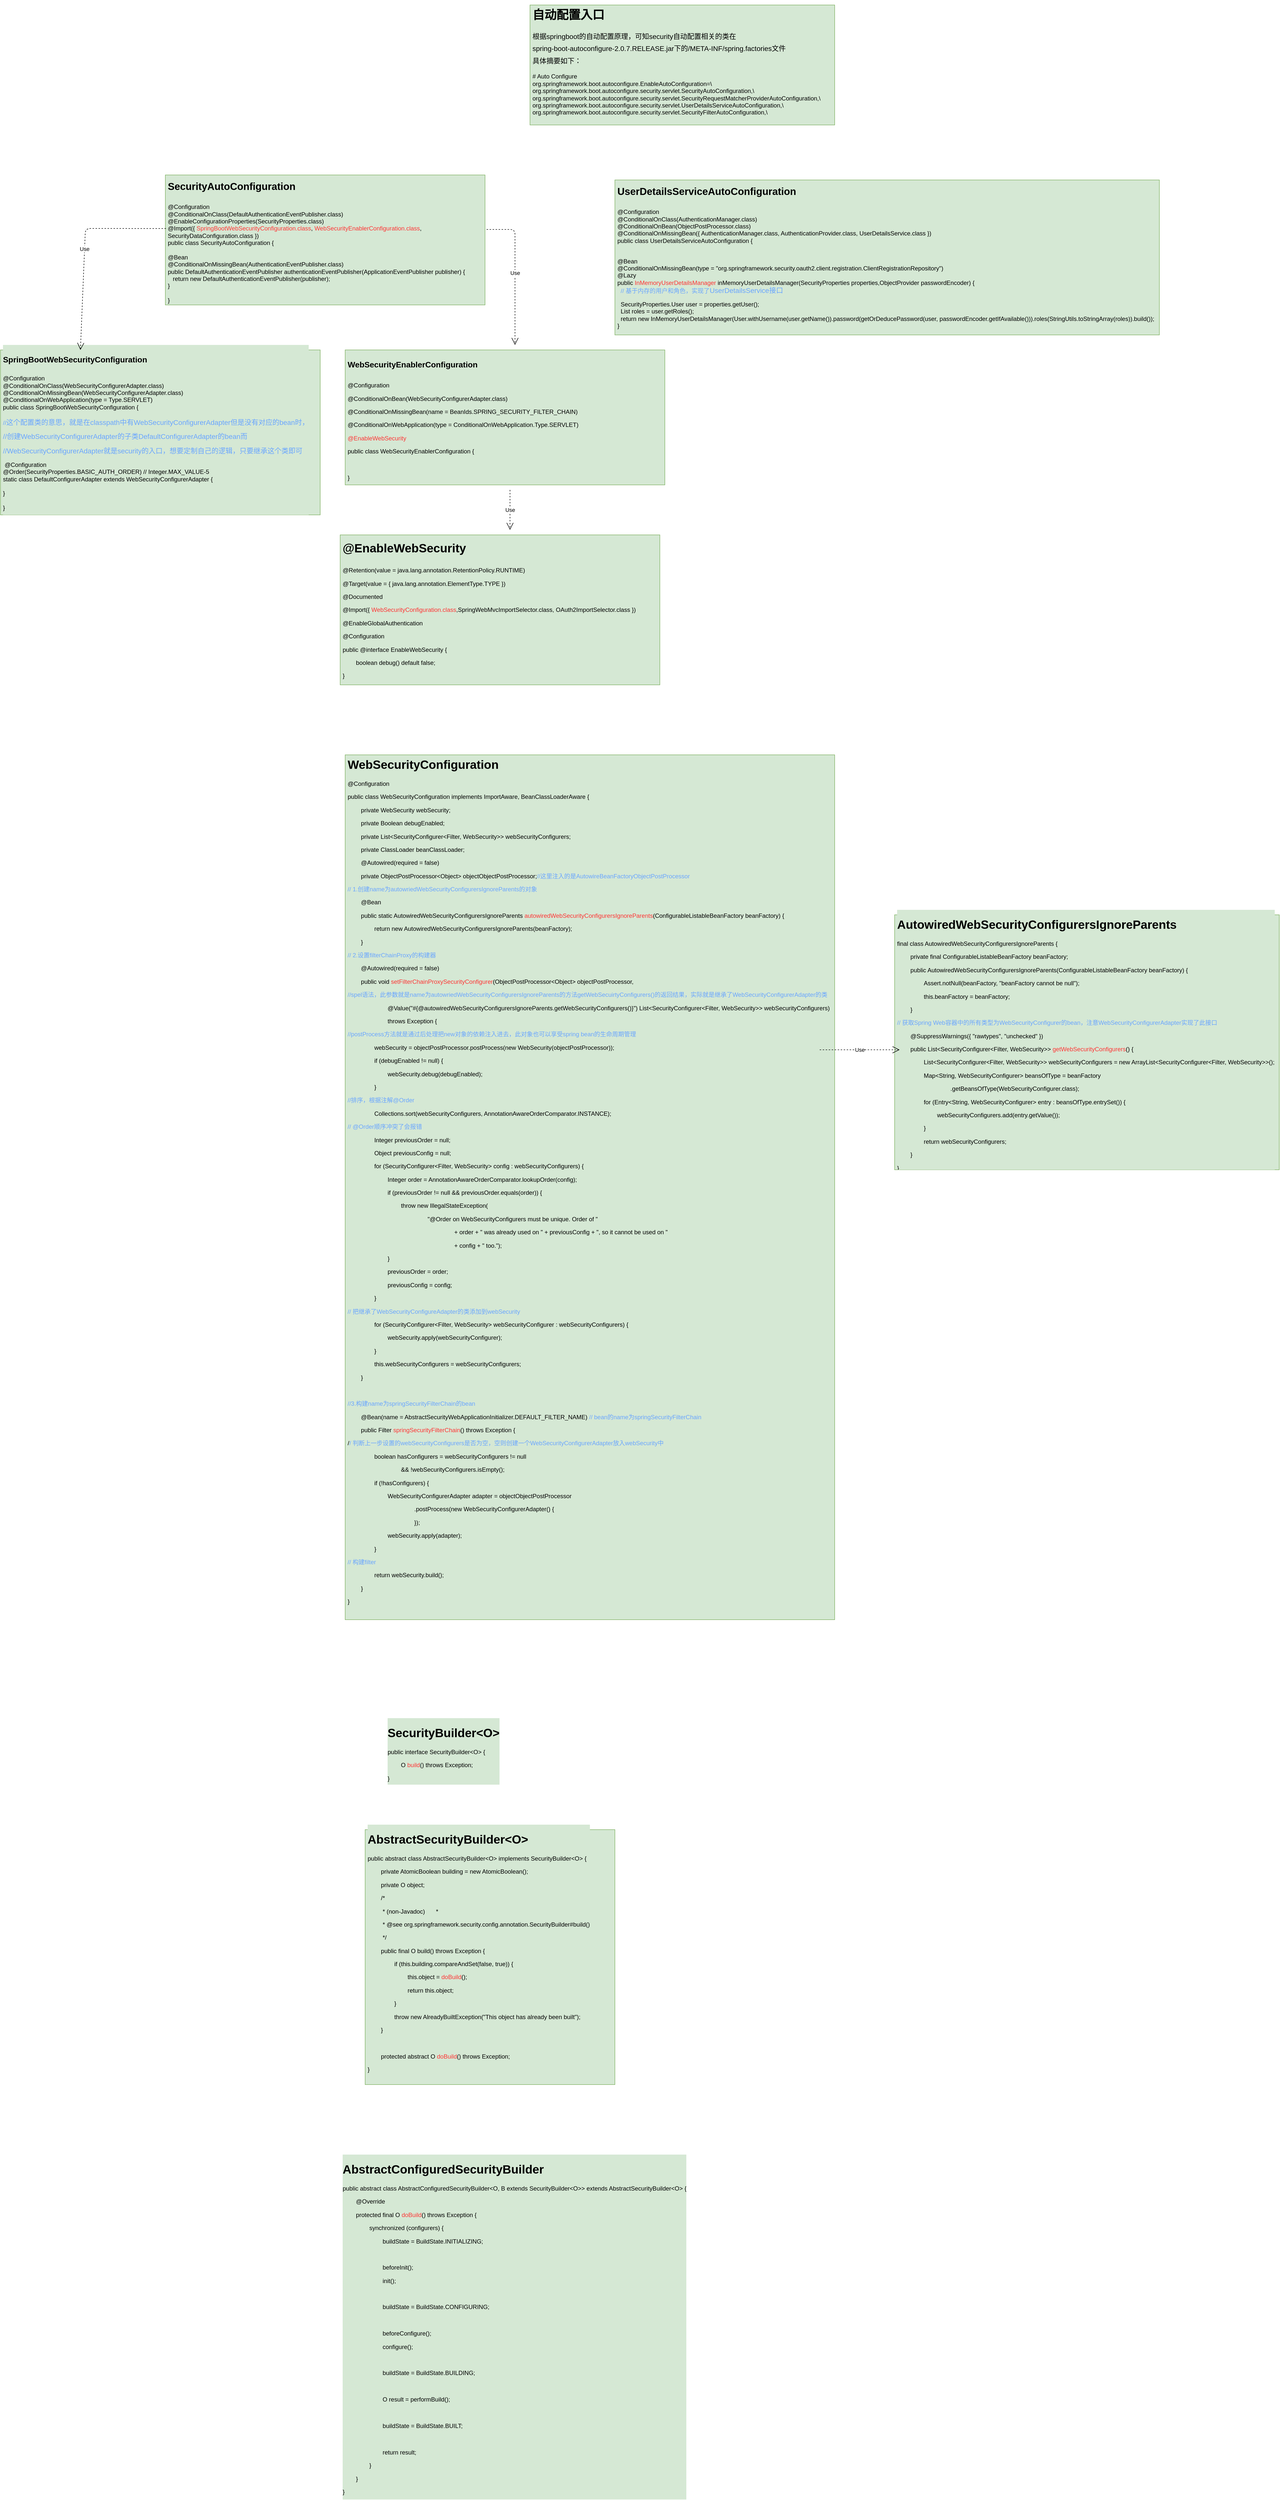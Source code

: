 <mxfile version="11.1.4" type="github"><diagram id="1eZttCqDIOPMZJST1pUl" name="第 1 页"><mxGraphModel dx="3076" dy="1915" grid="1" gridSize="10" guides="1" tooltips="1" connect="1" arrows="1" fold="1" page="1" pageScale="1" pageWidth="827" pageHeight="1169" math="0" shadow="0"><root><mxCell id="0"/><mxCell id="1" parent="0"/><mxCell id="Du53tQ7NTCIzC_m8vytG-2" value="&lt;h1&gt;自动配置入口&lt;/h1&gt;&lt;div style=&quot;white-space: pre-wrap ; line-height: 1.75 ; font-size: 14px&quot;&gt;根据springboot的自动配置原理，可知security自动配置相关的类在&lt;/div&gt;&lt;div style=&quot;white-space: pre-wrap ; line-height: 1.75 ; font-size: 14px&quot;&gt;spring-boot-autoconfigure-2.0.7.RELEASE.jar下的/META-INF/spring.factories文件&lt;/div&gt;&lt;div style=&quot;white-space: pre-wrap ; line-height: 1.75 ; font-size: 14px&quot;&gt;具体摘要如下：&lt;/div&gt;&lt;p&gt;# Auto Configure&lt;br&gt;org.springframework.boot.autoconfigure.EnableAutoConfiguration=\&lt;br&gt;org.springframework.boot.autoconfigure.security.servlet.SecurityAutoConfiguration,\&lt;br&gt;org.springframework.boot.autoconfigure.security.servlet.SecurityRequestMatcherProviderAutoConfiguration,\&lt;br&gt;org.springframework.boot.autoconfigure.security.servlet.UserDetailsServiceAutoConfiguration,\&lt;br&gt;org.springframework.boot.autoconfigure.security.servlet.SecurityFilterAutoConfiguration,\&lt;br&gt;&lt;/p&gt;" style="text;html=1;strokeColor=#82b366;fillColor=#d5e8d4;spacing=5;spacingTop=-20;whiteSpace=wrap;overflow=hidden;rounded=0;align=left;" vertex="1" parent="1"><mxGeometry x="20" y="-50" width="610" height="240" as="geometry"/></mxCell><mxCell id="Du53tQ7NTCIzC_m8vytG-3" value="&lt;h1&gt;&lt;div id=&quot;1073-1565658174867&quot; style=&quot;white-space: pre-wrap ; line-height: 1.75 ; font-size: 14px&quot;&gt;&lt;span style=&quot;font-size: 20px&quot;&gt;SecurityAutoConfiguration&lt;/span&gt;&lt;/div&gt;&lt;/h1&gt;&lt;p&gt;@Configuration&lt;br&gt;@ConditionalOnClass(DefaultAuthenticationEventPublisher.class)&lt;br&gt;@EnableConfigurationProperties(SecurityProperties.class)&lt;br&gt;@Import({ &lt;font color=&quot;#ff3333&quot;&gt;SpringBootWebSecurityConfiguration.class&lt;/font&gt;, &lt;font color=&quot;#ff3333&quot;&gt;WebSecurityEnablerConfiguration.class&lt;/font&gt;,&lt;br&gt;&#9;&#9;SecurityDataConfiguration.class })&lt;br&gt;public class SecurityAutoConfiguration {&lt;br&gt;&lt;br&gt;&#9;@Bean&lt;br&gt;&#9;@ConditionalOnMissingBean(AuthenticationEventPublisher.class)&lt;br&gt;&#9;public DefaultAuthenticationEventPublisher authenticationEventPublisher(ApplicationEventPublisher publisher) {&lt;br&gt;&amp;nbsp; &amp;nbsp;return new DefaultAuthenticationEventPublisher(publisher);&lt;br&gt;&#9;}&lt;br&gt;&lt;br&gt;}&lt;br&gt;&lt;/p&gt;" style="text;html=1;strokeColor=#82b366;fillColor=#d5e8d4;spacing=5;spacingTop=-20;whiteSpace=wrap;overflow=hidden;rounded=0;align=left;" vertex="1" parent="1"><mxGeometry x="-710" y="290" width="640" height="260" as="geometry"/></mxCell><mxCell id="Du53tQ7NTCIzC_m8vytG-6" value="&lt;h1&gt;&lt;div id=&quot;2659-1565657653636&quot; style=&quot;white-space: pre-wrap ; line-height: 1.75 ; font-size: 14px&quot;&gt;&lt;span style=&quot;font-size: 16px&quot;&gt;SpringBootWebSecurityConfiguration&lt;/span&gt;&lt;/div&gt;&lt;/h1&gt;&lt;p&gt;@Configuration&lt;br&gt;@ConditionalOnClass(WebSecurityConfigurerAdapter.class)&lt;br&gt;@ConditionalOnMissingBean(WebSecurityConfigurerAdapter.class)&lt;br&gt;@ConditionalOnWebApplication(type = Type.SERVLET)&lt;br&gt;public class SpringBootWebSecurityConfiguration {&lt;br&gt;&lt;br&gt;&lt;font color=&quot;#69a5ff&quot;&gt;//&lt;span style=&quot;font-size: 14px ; white-space: pre-wrap&quot;&gt;这个配置类的意思，就是在classpath中有WebSecurityConfigurerAdapter但是没有对应的bean时，&lt;/span&gt;&lt;/font&gt;&lt;/p&gt;&lt;p&gt;&lt;font color=&quot;#69a5ff&quot;&gt;&lt;span style=&quot;font-size: 14px ; white-space: pre-wrap&quot;&gt;//创建WebSecurityConfigurerAdapter的子类DefaultConfigurerAdapter的bean&lt;/span&gt;&lt;span style=&quot;font-size: 14px ; white-space: pre-wrap&quot;&gt;而&lt;/span&gt;&lt;/font&gt;&lt;/p&gt;&lt;p&gt;&lt;span style=&quot;font-size: 14px ; white-space: pre-wrap&quot;&gt;&lt;font color=&quot;#69a5ff&quot;&gt;//WebSecurityConfigurerAdapter就是security的入口，想要定制自己的逻辑，只要继承这个类即可&lt;/font&gt;&lt;/span&gt;&lt;/p&gt;&lt;p&gt;&amp;nbsp;@Configuration&lt;br&gt;&#9;@Order(SecurityProperties.BASIC_AUTH_ORDER) // Integer.MAX_VALUE-5&lt;br&gt;&#9;static class DefaultConfigurerAdapter extends WebSecurityConfigurerAdapter {&lt;br&gt;&lt;br&gt;&#9;}&lt;br&gt;&lt;br&gt;}&lt;br&gt;&lt;/p&gt;" style="text;html=1;strokeColor=#82b366;fillColor=#d5e8d4;spacing=5;spacingTop=-20;whiteSpace=wrap;overflow=hidden;rounded=0;align=left;labelBackgroundColor=#D5E8D4;" vertex="1" parent="1"><mxGeometry x="-1040" y="640" width="640" height="330" as="geometry"/></mxCell><mxCell id="Du53tQ7NTCIzC_m8vytG-7" value="&lt;h1&gt;&lt;div id=&quot;1073-1565658174867&quot; style=&quot;white-space: pre-wrap ; line-height: 1.75 ; font-size: 14px&quot;&gt;&lt;div id=&quot;1657-1565677614661&quot; style=&quot;line-height: 1.75&quot;&gt;&lt;span style=&quot;font-size: 20px&quot;&gt;UserDetailsServiceAutoConfiguration&lt;/span&gt;&lt;/div&gt;&lt;/div&gt;&lt;/h1&gt;&lt;p&gt;@Configuration&lt;br&gt;@ConditionalOnClass(AuthenticationManager.class)&lt;br&gt;@ConditionalOnBean(ObjectPostProcessor.class)&lt;br&gt;@ConditionalOnMissingBean({ AuthenticationManager.class, AuthenticationProvider.class, UserDetailsService.class })&lt;br&gt;public class UserDetailsServiceAutoConfiguration {&lt;/p&gt;&lt;p&gt;&lt;br&gt;    @Bean&lt;br&gt;&#9;@ConditionalOnMissingBean(type = &quot;org.springframework.security.oauth2.client.registration.ClientRegistrationRepository&quot;)&lt;br&gt;&#9;@Lazy&lt;br&gt;&#9;public &lt;font color=&quot;#ff3333&quot;&gt;InMemoryUserDetailsManager&lt;/font&gt; inMemoryUserDetailsManager(SecurityProperties properties,ObjectProvider passwordEncoder) {&lt;br&gt;&amp;nbsp; &lt;font color=&quot;#69a5ff&quot;&gt;// 基于内存的用户和角色，实现了&lt;/font&gt;&lt;span style=&quot;font-size: 14px ; white-space: pre-wrap&quot;&gt;&lt;font color=&quot;#69a5ff&quot;&gt;UserDetailsService接口&lt;/font&gt;&lt;/span&gt;&lt;/p&gt;&lt;p&gt;&amp;nbsp; SecurityProperties.User user = properties.getUser();&lt;br&gt;&amp;nbsp; List roles = user.getRoles();&lt;br&gt;&amp;nbsp; return new InMemoryUserDetailsManager(User.withUsername(user.getName()).password(getOrDeducePassword(user, passwordEncoder.getIfAvailable())).roles(StringUtils.toStringArray(roles)).build());&lt;br&gt;&#9;}&lt;br&gt;    &lt;br&gt;}&lt;br&gt;&lt;/p&gt;" style="text;html=1;strokeColor=#82b366;fillColor=#d5e8d4;spacing=5;spacingTop=-20;whiteSpace=wrap;overflow=hidden;rounded=0;align=left;" vertex="1" parent="1"><mxGeometry x="190" y="300" width="1090" height="310" as="geometry"/></mxCell><mxCell id="Du53tQ7NTCIzC_m8vytG-13" value="&lt;h1&gt;&lt;div id=&quot;2659-1565657653636&quot; style=&quot;line-height: 1.75&quot;&gt;&lt;span style=&quot;font-size: 16px ; white-space: pre-wrap&quot;&gt;WebSecurityEnablerConfiguration&lt;/span&gt;&lt;br&gt;&lt;/div&gt;&lt;/h1&gt;&lt;p&gt;@Configuration&lt;/p&gt;&lt;p&gt;@ConditionalOnBean(WebSecurityConfigurerAdapter.class)&lt;/p&gt;&lt;p&gt;@ConditionalOnMissingBean(name = BeanIds.SPRING_SECURITY_FILTER_CHAIN)&lt;/p&gt;&lt;p&gt;@ConditionalOnWebApplication(type = ConditionalOnWebApplication.Type.SERVLET)&lt;/p&gt;&lt;p&gt;&lt;font color=&quot;#ff3333&quot;&gt;@EnableWebSecurity&lt;/font&gt;&lt;/p&gt;&lt;p&gt;public class WebSecurityEnablerConfiguration {&lt;/p&gt;&lt;p&gt;&lt;br&gt;&lt;/p&gt;&lt;p&gt;}&lt;/p&gt;" style="text;html=1;strokeColor=#82b366;fillColor=#d5e8d4;spacing=5;spacingTop=-20;whiteSpace=wrap;overflow=hidden;rounded=0;align=left;" vertex="1" parent="1"><mxGeometry x="-350" y="640" width="640" height="270" as="geometry"/></mxCell><mxCell id="Du53tQ7NTCIzC_m8vytG-14" value="Use" style="endArrow=open;endSize=12;dashed=1;html=1;exitX=0.002;exitY=0.412;exitDx=0;exitDy=0;exitPerimeter=0;entryX=0.25;entryY=0;entryDx=0;entryDy=0;" edge="1" parent="1" source="Du53tQ7NTCIzC_m8vytG-3" target="Du53tQ7NTCIzC_m8vytG-6"><mxGeometry width="160" relative="1" as="geometry"><mxPoint x="-1140" y="490" as="sourcePoint"/><mxPoint x="-980" y="490" as="targetPoint"/><Array as="points"><mxPoint x="-870" y="397"/></Array></mxGeometry></mxCell><mxCell id="Du53tQ7NTCIzC_m8vytG-15" value="Use" style="endArrow=open;endSize=12;dashed=1;html=1;exitX=1.005;exitY=0.419;exitDx=0;exitDy=0;exitPerimeter=0;" edge="1" parent="1" source="Du53tQ7NTCIzC_m8vytG-3"><mxGeometry width="160" relative="1" as="geometry"><mxPoint x="-10" y="500" as="sourcePoint"/><mxPoint x="-10" y="630" as="targetPoint"/><Array as="points"><mxPoint x="-10" y="399"/></Array></mxGeometry></mxCell><mxCell id="Du53tQ7NTCIzC_m8vytG-16" value="&lt;h1&gt;&lt;div id=&quot;2659-1565657653636&quot; style=&quot;line-height: 1.75&quot;&gt;@EnableWebSecurity&lt;/div&gt;&lt;/h1&gt;&lt;p&gt;@Retention(value = java.lang.annotation.RetentionPolicy.RUNTIME)&lt;/p&gt;&lt;p&gt;@Target(value = { java.lang.annotation.ElementType.TYPE })&lt;/p&gt;&lt;p&gt;@Documented&lt;/p&gt;&lt;p&gt;@Import({ &lt;font color=&quot;#ff3333&quot;&gt;WebSecurityConfiguration.class&lt;/font&gt;,&lt;span&gt;SpringWebMvcImportSelector.class,&lt;/span&gt;&lt;span style=&quot;white-space: pre&quot;&gt;&#9;&lt;/span&gt;&lt;span&gt;OAuth2ImportSelector.class })&lt;/span&gt;&lt;/p&gt;&lt;p&gt;@EnableGlobalAuthentication&lt;/p&gt;&lt;p&gt;@Configuration&lt;/p&gt;&lt;p&gt;public @interface EnableWebSecurity {&lt;/p&gt;&lt;p&gt;&lt;span style=&quot;white-space: pre&quot;&gt;&#9;&lt;/span&gt;&lt;span&gt;boolean debug() default false;&lt;/span&gt;&lt;br&gt;&lt;/p&gt;&lt;p&gt;}&lt;/p&gt;" style="text;html=1;strokeColor=#82b366;fillColor=#d5e8d4;spacing=5;spacingTop=-20;whiteSpace=wrap;overflow=hidden;rounded=0;align=left;" vertex="1" parent="1"><mxGeometry x="-360" y="1010" width="640" height="300" as="geometry"/></mxCell><mxCell id="Du53tQ7NTCIzC_m8vytG-20" value="Use" style="endArrow=open;endSize=12;dashed=1;html=1;" edge="1" parent="1"><mxGeometry width="160" relative="1" as="geometry"><mxPoint x="-20" y="920" as="sourcePoint"/><mxPoint x="-20" y="1000" as="targetPoint"/></mxGeometry></mxCell><mxCell id="Du53tQ7NTCIzC_m8vytG-21" value="&lt;h1&gt;WebSecurityConfiguration&lt;/h1&gt;&lt;p&gt;@Configuration&lt;/p&gt;&lt;p&gt;public class WebSecurityConfiguration implements ImportAware, BeanClassLoaderAware {&lt;/p&gt;&lt;p&gt;&lt;span style=&quot;white-space: pre&quot;&gt;&#9;&lt;/span&gt;private WebSecurity webSecurity;&lt;/p&gt;&lt;p&gt;&lt;span style=&quot;white-space: pre&quot;&gt;&#9;&lt;/span&gt;private Boolean debugEnabled;&lt;/p&gt;&lt;p&gt;&lt;span style=&quot;white-space: pre&quot;&gt;&#9;&lt;/span&gt;private List&amp;lt;SecurityConfigurer&amp;lt;Filter, WebSecurity&amp;gt;&amp;gt; webSecurityConfigurers;&lt;/p&gt;&lt;p&gt;&lt;span style=&quot;white-space: pre&quot;&gt;&#9;&lt;/span&gt;private ClassLoader beanClassLoader;&lt;/p&gt;&lt;p&gt;&lt;span style=&quot;white-space: pre&quot;&gt;&#9;&lt;/span&gt;@Autowired(required = false)&lt;/p&gt;&lt;p&gt;&lt;span style=&quot;white-space: pre&quot;&gt;&#9;&lt;/span&gt;private ObjectPostProcessor&amp;lt;Object&amp;gt; objectObjectPostProcessor;&lt;font color=&quot;#69a5ff&quot;&gt;//这里注入的是AutowireBeanFactoryObjectPostProcessor&lt;/font&gt;&lt;/p&gt;&lt;p&gt;&lt;font color=&quot;#69a5ff&quot;&gt;// 1.创建name为autowriedWebSecurityConfigurersIgnoreParents的对象&amp;nbsp; &amp;nbsp;&amp;nbsp;&lt;/font&gt;&lt;/p&gt;&lt;p&gt;&lt;span style=&quot;white-space: pre&quot;&gt;&#9;&lt;/span&gt;@Bean&lt;/p&gt;&lt;p&gt;&lt;span style=&quot;white-space: pre&quot;&gt;&#9;&lt;/span&gt;public static AutowiredWebSecurityConfigurersIgnoreParents &lt;font color=&quot;#ff3333&quot;&gt;autowiredWebSecurityConfigurersIgnoreParents&lt;/font&gt;(&lt;span&gt;ConfigurableListableBeanFactory beanFactory) {&lt;/span&gt;&lt;/p&gt;&lt;p&gt;&lt;span style=&quot;white-space: pre&quot;&gt;&#9;&#9;&lt;/span&gt;return new AutowiredWebSecurityConfigurersIgnoreParents(beanFactory);&lt;/p&gt;&lt;p&gt;&lt;span style=&quot;white-space: pre&quot;&gt;&#9;&lt;/span&gt;}&lt;/p&gt;&lt;p&gt;&lt;font color=&quot;#69a5ff&quot;&gt;// 2.设置filterChainProxy的构建器&lt;/font&gt;&lt;/p&gt;&lt;p&gt;&lt;span style=&quot;white-space: pre&quot;&gt;&#9;&lt;/span&gt;@Autowired(required = false)&lt;/p&gt;&lt;p&gt;&lt;span style=&quot;white-space: pre&quot;&gt;&#9;&lt;/span&gt;public void &lt;font color=&quot;#ff3333&quot;&gt;setFilterChainProxySecurityConfigurer&lt;/font&gt;(&lt;span&gt;ObjectPostProcessor&amp;lt;Object&amp;gt; objectPostProcessor,&lt;/span&gt;&lt;/p&gt;&lt;p&gt;&lt;span&gt;&lt;font color=&quot;#69a5ff&quot;&gt;//spel语法，此参数就是name为autowriedWebSecurityConfigurersIgnoreParents的方法getWebSecuirtyConfigurers()的返回结果，实际就是继承了WebSecurityConfigurerAdapter的类&lt;/font&gt;&lt;/span&gt;&lt;/p&gt;&lt;p&gt;&lt;span style=&quot;white-space: pre&quot;&gt;&#9;&#9;&#9;&lt;/span&gt;@Value(&quot;#{@autowiredWebSecurityConfigurersIgnoreParents.getWebSecurityConfigurers()}&quot;) List&amp;lt;SecurityConfigurer&amp;lt;Filter, WebSecurity&amp;gt;&amp;gt; webSecurityConfigurers)&lt;/p&gt;&lt;p&gt;&lt;span style=&quot;white-space: pre&quot;&gt;&#9;&#9;&#9;&lt;/span&gt;throws Exception {&lt;/p&gt;&lt;p&gt;&lt;font color=&quot;#69a5ff&quot;&gt;//postProcess方法就是通过后处理把new对象的依赖注入进去，此对象也可以享受spring bean的生命周期管理&lt;/font&gt;&lt;/p&gt;&lt;p&gt;&lt;span style=&quot;white-space: pre&quot;&gt;&#9;&#9;&lt;/span&gt;webSecurity = objectPostProcessor&lt;span&gt;.postProcess(new WebSecurity(objectPostProcessor));&lt;/span&gt;&lt;/p&gt;&lt;p&gt;&lt;span style=&quot;white-space: pre&quot;&gt;&#9;&#9;&lt;/span&gt;if (debugEnabled != null) {&lt;/p&gt;&lt;p&gt;&lt;span style=&quot;white-space: pre&quot;&gt;&#9;&#9;&#9;&lt;/span&gt;webSecurity.debug(debugEnabled);&lt;/p&gt;&lt;p&gt;&lt;span style=&quot;white-space: pre&quot;&gt;&#9;&#9;&lt;/span&gt;}&lt;/p&gt;&lt;p&gt;&lt;font color=&quot;#69a5ff&quot;&gt;//排序，根据注解@Order&lt;/font&gt;&lt;/p&gt;&lt;p&gt;&lt;span style=&quot;white-space: pre&quot;&gt;&#9;&#9;&lt;/span&gt;Collections.sort(webSecurityConfigurers, AnnotationAwareOrderComparator.INSTANCE);&lt;/p&gt;&lt;p&gt;&lt;font color=&quot;#69a5ff&quot;&gt;// @Order顺序冲突了会报错&lt;/font&gt;&lt;/p&gt;&lt;p&gt;&lt;span style=&quot;white-space: pre&quot;&gt;&#9;&#9;&lt;/span&gt;Integer previousOrder = null;&lt;/p&gt;&lt;p&gt;&lt;span style=&quot;white-space: pre&quot;&gt;&#9;&#9;&lt;/span&gt;Object previousConfig = null;&lt;/p&gt;&lt;p&gt;&lt;span style=&quot;white-space: pre&quot;&gt;&#9;&#9;&lt;/span&gt;for (SecurityConfigurer&amp;lt;Filter, WebSecurity&amp;gt; config : webSecurityConfigurers) {&lt;/p&gt;&lt;p&gt;&lt;span style=&quot;white-space: pre&quot;&gt;&#9;&#9;&#9;&lt;/span&gt;Integer order = AnnotationAwareOrderComparator.lookupOrder(config);&lt;/p&gt;&lt;p&gt;&lt;span style=&quot;white-space: pre&quot;&gt;&#9;&#9;&#9;&lt;/span&gt;if (previousOrder != null &amp;amp;&amp;amp; previousOrder.equals(order)) {&lt;/p&gt;&lt;p&gt;&lt;span style=&quot;white-space: pre&quot;&gt;&#9;&#9;&#9;&#9;&lt;/span&gt;throw new IllegalStateException(&lt;/p&gt;&lt;p&gt;&lt;span style=&quot;white-space: pre&quot;&gt;&#9;&#9;&#9;&#9;&#9;&#9;&lt;/span&gt;&quot;@Order on WebSecurityConfigurers must be unique. Order of &quot;&lt;/p&gt;&lt;p&gt;&lt;span style=&quot;white-space: pre&quot;&gt;&#9;&#9;&#9;&#9;&#9;&#9;&#9;&#9;&lt;/span&gt;+ order + &quot; was already used on &quot; + previousConfig + &quot;, so it cannot be used on &quot;&lt;/p&gt;&lt;p&gt;&lt;span style=&quot;white-space: pre&quot;&gt;&#9;&#9;&#9;&#9;&#9;&#9;&#9;&#9;&lt;/span&gt;+ config + &quot; too.&quot;);&lt;/p&gt;&lt;p&gt;&lt;span style=&quot;white-space: pre&quot;&gt;&#9;&#9;&#9;&lt;/span&gt;}&lt;/p&gt;&lt;p&gt;&lt;span style=&quot;white-space: pre&quot;&gt;&#9;&#9;&#9;&lt;/span&gt;previousOrder = order;&lt;/p&gt;&lt;p&gt;&lt;span style=&quot;white-space: pre&quot;&gt;&#9;&#9;&#9;&lt;/span&gt;previousConfig = config;&lt;/p&gt;&lt;p&gt;&lt;span style=&quot;white-space: pre&quot;&gt;&#9;&#9;&lt;/span&gt;}&lt;/p&gt;&lt;p&gt;&lt;font color=&quot;#69a5ff&quot;&gt;// 把继承了WebSecurityConfigureAdapter的类添加到webSecurity&lt;/font&gt;&lt;/p&gt;&lt;p&gt;&lt;span style=&quot;white-space: pre&quot;&gt;&#9;&#9;&lt;/span&gt;for (SecurityConfigurer&amp;lt;Filter, WebSecurity&amp;gt; webSecurityConfigurer : webSecurityConfigurers) {&lt;/p&gt;&lt;p&gt;&lt;span style=&quot;white-space: pre&quot;&gt;&#9;&#9;&#9;&lt;/span&gt;webSecurity.apply(webSecurityConfigurer);&lt;/p&gt;&lt;p&gt;&lt;span style=&quot;white-space: pre&quot;&gt;&#9;&#9;&lt;/span&gt;}&lt;/p&gt;&lt;p&gt;&lt;span style=&quot;white-space: pre&quot;&gt;&#9;&#9;&lt;/span&gt;this.webSecurityConfigurers = webSecurityConfigurers;&lt;/p&gt;&lt;p&gt;&lt;span style=&quot;white-space: pre&quot;&gt;&#9;&lt;/span&gt;}&lt;/p&gt;&lt;p&gt;&lt;br&gt;&lt;/p&gt;&lt;p&gt;&lt;font color=&quot;#69a5ff&quot;&gt;//3.构建name为springSecurityFilterChain的bean&lt;/font&gt;&lt;/p&gt;&lt;p&gt;&lt;span style=&quot;white-space: pre&quot;&gt;&#9;&lt;/span&gt;@Bean(name = AbstractSecurityWebApplicationInitializer.DEFAULT_FILTER_NAME) &lt;font color=&quot;#69a5ff&quot;&gt;// bean的name为springSecurityFilterChain&lt;/font&gt;&lt;/p&gt;&lt;p&gt;&lt;span style=&quot;white-space: pre&quot;&gt;&#9;&lt;/span&gt;public Filter &lt;font color=&quot;#ff3333&quot;&gt;springSecurityFilterChain&lt;/font&gt;() throws Exception {&lt;/p&gt;&lt;p&gt;/&lt;font color=&quot;#69a5ff&quot;&gt;/ 判断上一步设置的webSecurityConfigurers是否为空，空则创建一个WebSecurityConfigurerAdapter放入webSecurity中&lt;/font&gt;&lt;/p&gt;&lt;p&gt;&lt;span style=&quot;white-space: pre&quot;&gt;&#9;&#9;&lt;/span&gt;boolean hasConfigurers = webSecurityConfigurers != null&lt;/p&gt;&lt;p&gt;&lt;span style=&quot;white-space: pre&quot;&gt;&#9;&#9;&#9;&#9;&lt;/span&gt;&amp;amp;&amp;amp; !webSecurityConfigurers.isEmpty();&lt;/p&gt;&lt;p&gt;&lt;span style=&quot;white-space: pre&quot;&gt;&#9;&#9;&lt;/span&gt;if (!hasConfigurers) {&lt;/p&gt;&lt;p&gt;&lt;span style=&quot;white-space: pre&quot;&gt;&#9;&#9;&#9;&lt;/span&gt;WebSecurityConfigurerAdapter adapter = objectObjectPostProcessor&lt;/p&gt;&lt;p&gt;&lt;span style=&quot;white-space: pre&quot;&gt;&#9;&#9;&#9;&#9;&#9;&lt;/span&gt;.postProcess(new WebSecurityConfigurerAdapter() {&lt;/p&gt;&lt;p&gt;&lt;span style=&quot;white-space: pre&quot;&gt;&#9;&#9;&#9;&#9;&#9;&lt;/span&gt;});&lt;/p&gt;&lt;p&gt;&lt;span style=&quot;white-space: pre&quot;&gt;&#9;&#9;&#9;&lt;/span&gt;webSecurity.apply(adapter);&lt;/p&gt;&lt;p&gt;&lt;span style=&quot;white-space: pre&quot;&gt;&#9;&#9;&lt;/span&gt;}&lt;/p&gt;&lt;p&gt;&lt;font color=&quot;#69a5ff&quot;&gt;// 构建filter&lt;/font&gt;&lt;/p&gt;&lt;p&gt;&lt;span style=&quot;white-space: pre&quot;&gt;&#9;&#9;&lt;/span&gt;return webSecurity.build();&lt;/p&gt;&lt;p&gt;&lt;span style=&quot;white-space: pre&quot;&gt;&#9;&lt;/span&gt;}&lt;/p&gt;&lt;p&gt;}&lt;/p&gt;" style="text;html=1;strokeColor=#82b366;fillColor=#d5e8d4;spacing=5;spacingTop=-20;whiteSpace=wrap;overflow=hidden;rounded=0;align=left;" vertex="1" parent="1"><mxGeometry x="-350" y="1450" width="980" height="1730" as="geometry"/></mxCell><mxCell id="Du53tQ7NTCIzC_m8vytG-22" value="&lt;h1&gt;AutowiredWebSecurityConfigurersIgnoreParents&lt;/h1&gt;&lt;p&gt;final class AutowiredWebSecurityConfigurersIgnoreParents {&lt;/p&gt;&lt;p&gt;&lt;span style=&quot;white-space: pre&quot;&gt;&#9;&lt;/span&gt;private final ConfigurableListableBeanFactory beanFactory;&lt;br&gt;&lt;/p&gt;&lt;p&gt;&lt;span style=&quot;white-space: pre&quot;&gt;&#9;&lt;/span&gt;public AutowiredWebSecurityConfigurersIgnoreParents(ConfigurableListableBeanFactory beanFactory) {&lt;br&gt;&lt;/p&gt;&lt;p&gt;&lt;span style=&quot;white-space: pre&quot;&gt;&#9;&#9;&lt;/span&gt;Assert.notNull(beanFactory, &quot;beanFactory cannot be null&quot;);&lt;/p&gt;&lt;p&gt;&lt;span style=&quot;white-space: pre&quot;&gt;&#9;&#9;&lt;/span&gt;this.beanFactory = beanFactory;&lt;/p&gt;&lt;p&gt;&lt;span style=&quot;white-space: pre&quot;&gt;&#9;&lt;/span&gt;}&lt;/p&gt;&lt;p&gt;&lt;font color=&quot;#69a5ff&quot;&gt;//&amp;nbsp;获取Spring Web容器中的所有类型为WebSecurityConfigurer的bean，注意WebSecurityConfigurerAdapter实现了此接口&lt;/font&gt;&lt;/p&gt;&lt;p&gt;&lt;span style=&quot;white-space: pre&quot;&gt;&#9;&lt;/span&gt;@SuppressWarnings({ &quot;rawtypes&quot;, &quot;unchecked&quot; })&lt;/p&gt;&lt;p&gt;&lt;span style=&quot;white-space: pre&quot;&gt;&#9;&lt;/span&gt;public List&amp;lt;SecurityConfigurer&amp;lt;Filter, WebSecurity&amp;gt;&amp;gt; &lt;font color=&quot;#ff3333&quot;&gt;getWebSecurityConfigurers&lt;/font&gt;() {&lt;/p&gt;&lt;p&gt;&lt;span style=&quot;white-space: pre&quot;&gt;&#9;&#9;&lt;/span&gt;List&amp;lt;SecurityConfigurer&amp;lt;Filter, WebSecurity&amp;gt;&amp;gt; webSecurityConfigurers = new ArrayList&amp;lt;SecurityConfigurer&amp;lt;Filter, WebSecurity&amp;gt;&amp;gt;();&lt;/p&gt;&lt;p&gt;&lt;span style=&quot;white-space: pre&quot;&gt;&#9;&#9;&lt;/span&gt;Map&amp;lt;String, WebSecurityConfigurer&amp;gt; beansOfType = beanFactory&lt;/p&gt;&lt;p&gt;&lt;span style=&quot;white-space: pre&quot;&gt;&#9;&#9;&#9;&#9;&lt;/span&gt;.getBeansOfType(WebSecurityConfigurer.class);&lt;/p&gt;&lt;p&gt;&lt;span style=&quot;white-space: pre&quot;&gt;&#9;&#9;&lt;/span&gt;for (Entry&amp;lt;String, WebSecurityConfigurer&amp;gt; entry : beansOfType.entrySet()) {&lt;/p&gt;&lt;p&gt;&lt;span style=&quot;white-space: pre&quot;&gt;&#9;&#9;&#9;&lt;/span&gt;webSecurityConfigurers.add(entry.getValue());&lt;/p&gt;&lt;p&gt;&lt;span style=&quot;white-space: pre&quot;&gt;&#9;&#9;&lt;/span&gt;}&lt;/p&gt;&lt;p&gt;&lt;span style=&quot;white-space: pre&quot;&gt;&#9;&#9;&lt;/span&gt;return webSecurityConfigurers;&lt;/p&gt;&lt;p&gt;&lt;span style=&quot;white-space: pre&quot;&gt;&#9;&lt;/span&gt;}&lt;/p&gt;&lt;p&gt;}&lt;/p&gt;" style="text;html=1;strokeColor=#82b366;fillColor=#d5e8d4;spacing=5;spacingTop=-20;whiteSpace=wrap;overflow=hidden;rounded=0;labelBackgroundColor=#D5E8D4;align=left;" vertex="1" parent="1"><mxGeometry x="750" y="1770" width="770" height="510" as="geometry"/></mxCell><mxCell id="Du53tQ7NTCIzC_m8vytG-23" value="Use" style="endArrow=open;endSize=12;dashed=1;html=1;" edge="1" parent="1"><mxGeometry width="160" relative="1" as="geometry"><mxPoint x="600" y="2040" as="sourcePoint"/><mxPoint x="760" y="2040" as="targetPoint"/></mxGeometry></mxCell><mxCell id="Du53tQ7NTCIzC_m8vytG-24" value="&lt;h1&gt;SecurityBuilder&amp;lt;O&amp;gt;&lt;/h1&gt;&lt;p&gt;public interface SecurityBuilder&amp;lt;O&amp;gt; {&lt;/p&gt;&lt;p&gt;&lt;span style=&quot;white-space: pre&quot;&gt;&#9;&lt;/span&gt;O &lt;font color=&quot;#ff3333&quot;&gt;build&lt;/font&gt;() throws Exception;&lt;br&gt;&lt;/p&gt;&lt;p&gt;}&lt;/p&gt;" style="text;html=1;strokeColor=none;fillColor=none;spacing=5;spacingTop=-20;whiteSpace=wrap;overflow=hidden;rounded=0;labelBackgroundColor=#D5E8D4;align=left;" vertex="1" parent="1"><mxGeometry x="-270" y="3387" width="250" height="123" as="geometry"/></mxCell><mxCell id="Du53tQ7NTCIzC_m8vytG-26" value="&lt;h1&gt;AbstractSecurityBuilder&amp;lt;O&amp;gt;&lt;/h1&gt;&lt;p&gt;public abstract class AbstractSecurityBuilder&amp;lt;O&amp;gt; implements SecurityBuilder&amp;lt;O&amp;gt; {&lt;/p&gt;&lt;p&gt;&lt;span style=&quot;white-space: pre&quot;&gt;&#9;&lt;/span&gt;private AtomicBoolean building = new AtomicBoolean();&lt;/p&gt;&lt;p&gt;&lt;span style=&quot;white-space: pre&quot;&gt;&#9;&lt;/span&gt;private O object;&lt;/p&gt;&lt;p&gt;&lt;span style=&quot;white-space: pre&quot;&gt;&#9;&lt;/span&gt;/*&lt;/p&gt;&lt;p&gt;&lt;span style=&quot;white-space: pre&quot;&gt;&#9;&lt;/span&gt; * (non-Javadoc)&lt;span style=&quot;white-space: pre&quot;&gt;&#9;&lt;/span&gt; *&lt;/p&gt;&lt;p&gt;&lt;span style=&quot;white-space: pre&quot;&gt;&#9;&lt;/span&gt; * @see org.springframework.security.config.annotation.SecurityBuilder#build()&lt;/p&gt;&lt;p&gt;&lt;span style=&quot;white-space: pre&quot;&gt;&#9;&lt;/span&gt; */&lt;/p&gt;&lt;p&gt;&lt;span style=&quot;white-space: pre&quot;&gt;&#9;&lt;/span&gt;public final O build() throws Exception {&lt;/p&gt;&lt;p&gt;&lt;span style=&quot;white-space: pre&quot;&gt;&#9;&#9;&lt;/span&gt;if (this.building.compareAndSet(false, true)) {&lt;/p&gt;&lt;p&gt;&lt;span style=&quot;white-space: pre&quot;&gt;&#9;&#9;&#9;&lt;/span&gt;this.object = &lt;font color=&quot;#ff3333&quot;&gt;doBuild&lt;/font&gt;();&lt;/p&gt;&lt;p&gt;&lt;span style=&quot;white-space: pre&quot;&gt;&#9;&#9;&#9;&lt;/span&gt;return this.object;&lt;/p&gt;&lt;p&gt;&lt;span style=&quot;white-space: pre&quot;&gt;&#9;&#9;&lt;/span&gt;}&lt;/p&gt;&lt;p&gt;&lt;span style=&quot;white-space: pre&quot;&gt;&#9;&#9;&lt;/span&gt;throw new AlreadyBuiltException(&quot;This object has already been built&quot;);&lt;/p&gt;&lt;p&gt;&lt;span style=&quot;white-space: pre&quot;&gt;&#9;&lt;/span&gt;}&lt;span style=&quot;white-space: pre&quot;&gt;&#9;&lt;/span&gt;&lt;/p&gt;&lt;p&gt;&lt;span style=&quot;white-space: pre&quot;&gt;&#9;&lt;/span&gt;&lt;/p&gt;&lt;p&gt;&lt;span style=&quot;white-space: pre&quot;&gt;&#9;&lt;/span&gt;protected abstract O &lt;font color=&quot;#ff3333&quot;&gt;doBuild&lt;/font&gt;() throws Exception;&lt;/p&gt;&lt;p&gt;}&lt;/p&gt;" style="text;html=1;strokeColor=#82b366;fillColor=#d5e8d4;spacing=5;spacingTop=-20;whiteSpace=wrap;overflow=hidden;rounded=0;labelBackgroundColor=#D5E8D4;align=left;" vertex="1" parent="1"><mxGeometry x="-310" y="3600" width="500" height="510" as="geometry"/></mxCell><mxCell id="Du53tQ7NTCIzC_m8vytG-27" value="&lt;h1&gt;AbstractConfiguredSecurityBuilder&lt;/h1&gt;&lt;p&gt;public abstract class AbstractConfiguredSecurityBuilder&amp;lt;O, B extends SecurityBuilder&amp;lt;O&amp;gt;&amp;gt; extends AbstractSecurityBuilder&amp;lt;O&amp;gt; {&lt;/p&gt;&lt;p&gt;&lt;span style=&quot;white-space: pre&quot;&gt;&#9;&lt;/span&gt;@Override&lt;/p&gt;&lt;p&gt;&lt;span style=&quot;white-space: pre&quot;&gt;&#9;&lt;/span&gt;protected final O &lt;font color=&quot;#ff3333&quot;&gt;doBuild&lt;/font&gt;() throws Exception {&lt;/p&gt;&lt;p&gt;&lt;span style=&quot;white-space: pre&quot;&gt;&#9;&#9;&lt;/span&gt;synchronized (configurers) {&lt;/p&gt;&lt;p&gt;&lt;span style=&quot;white-space: pre&quot;&gt;&#9;&#9;&#9;&lt;/span&gt;buildState = BuildState.INITIALIZING;&lt;/p&gt;&lt;p&gt;&lt;br&gt;&lt;/p&gt;&lt;p&gt;&lt;span style=&quot;white-space: pre&quot;&gt;&#9;&#9;&#9;&lt;/span&gt;beforeInit();&lt;/p&gt;&lt;p&gt;&lt;span style=&quot;white-space: pre&quot;&gt;&#9;&#9;&#9;&lt;/span&gt;init();&lt;/p&gt;&lt;p&gt;&lt;br&gt;&lt;/p&gt;&lt;p&gt;&lt;span style=&quot;white-space: pre&quot;&gt;&#9;&#9;&#9;&lt;/span&gt;buildState = BuildState.CONFIGURING;&lt;/p&gt;&lt;p&gt;&lt;br&gt;&lt;/p&gt;&lt;p&gt;&lt;span style=&quot;white-space: pre&quot;&gt;&#9;&#9;&#9;&lt;/span&gt;beforeConfigure();&lt;/p&gt;&lt;p&gt;&lt;span style=&quot;white-space: pre&quot;&gt;&#9;&#9;&#9;&lt;/span&gt;configure();&lt;/p&gt;&lt;p&gt;&lt;br&gt;&lt;/p&gt;&lt;p&gt;&lt;span style=&quot;white-space: pre&quot;&gt;&#9;&#9;&#9;&lt;/span&gt;buildState = BuildState.BUILDING;&lt;/p&gt;&lt;p&gt;&lt;br&gt;&lt;/p&gt;&lt;p&gt;&lt;span style=&quot;white-space: pre&quot;&gt;&#9;&#9;&#9;&lt;/span&gt;O result = performBuild();&lt;/p&gt;&lt;p&gt;&lt;br&gt;&lt;/p&gt;&lt;p&gt;&lt;span style=&quot;white-space: pre&quot;&gt;&#9;&#9;&#9;&lt;/span&gt;buildState = BuildState.BUILT;&lt;/p&gt;&lt;p&gt;&lt;br&gt;&lt;/p&gt;&lt;p&gt;&lt;span style=&quot;white-space: pre&quot;&gt;&#9;&#9;&#9;&lt;/span&gt;return result;&lt;/p&gt;&lt;p&gt;&lt;span style=&quot;white-space: pre&quot;&gt;&#9;&#9;&lt;/span&gt;}&lt;/p&gt;&lt;p&gt;&lt;span style=&quot;white-space: pre&quot;&gt;&#9;&lt;/span&gt;}&lt;/p&gt;&lt;p&gt;}&lt;/p&gt;" style="text;html=1;strokeColor=none;fillColor=none;spacing=5;spacingTop=-20;whiteSpace=wrap;overflow=hidden;rounded=0;labelBackgroundColor=#D5E8D4;align=left;" vertex="1" parent="1"><mxGeometry x="-360" y="4260" width="700" height="680" as="geometry"/></mxCell></root></mxGraphModel></diagram></mxfile>